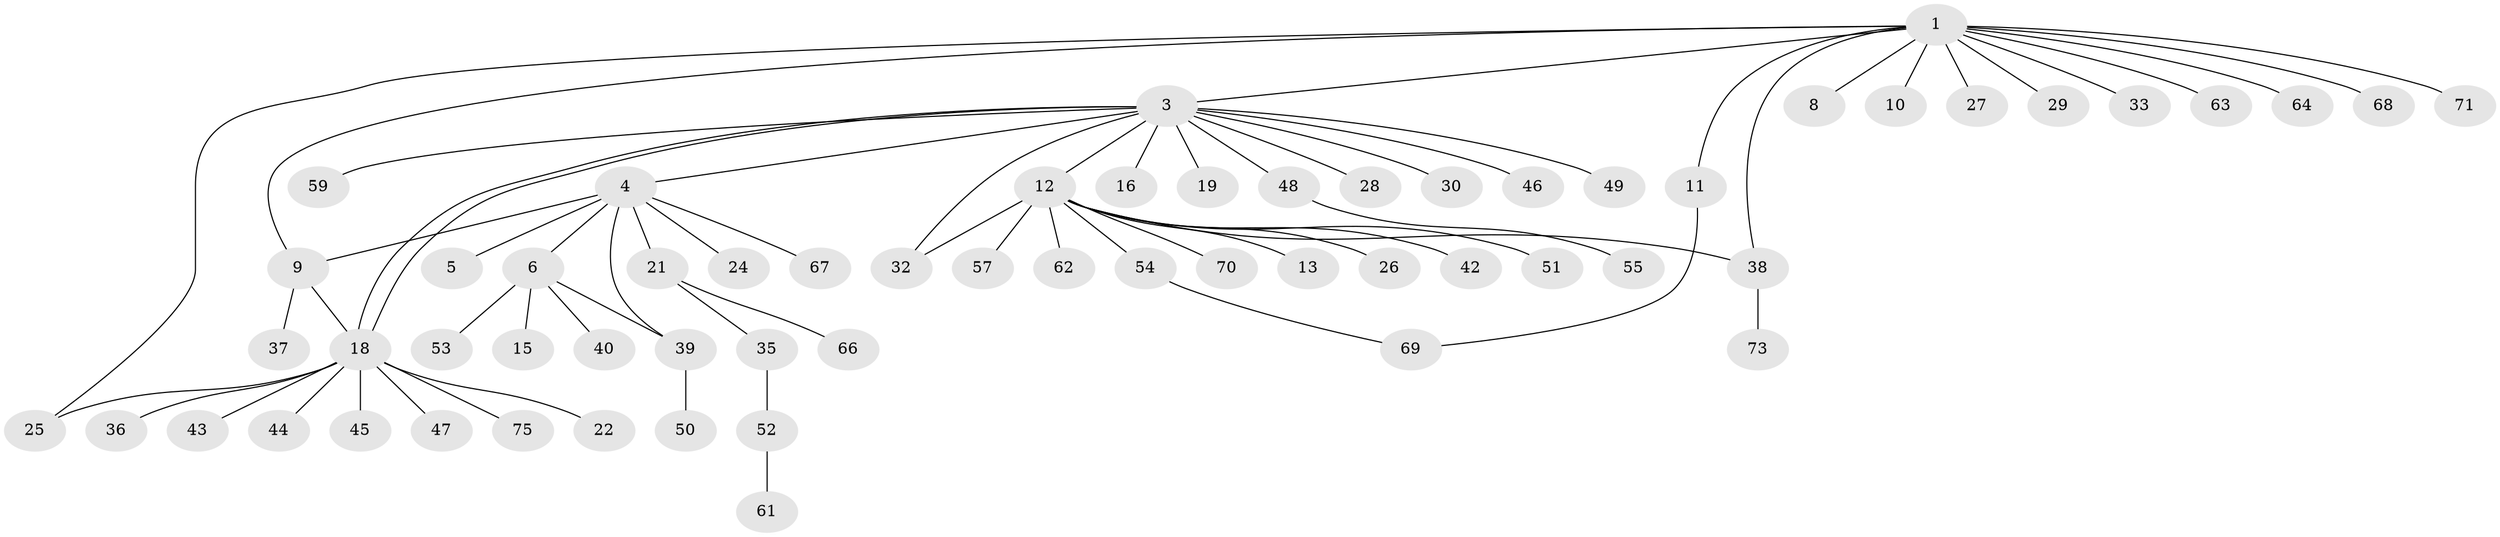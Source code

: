 // original degree distribution, {11: 0.013157894736842105, 5: 0.039473684210526314, 12: 0.02631578947368421, 9: 0.013157894736842105, 2: 0.14473684210526316, 1: 0.6447368421052632, 10: 0.013157894736842105, 4: 0.02631578947368421, 3: 0.07894736842105263}
// Generated by graph-tools (version 1.1) at 2025/41/03/06/25 10:41:49]
// undirected, 60 vertices, 67 edges
graph export_dot {
graph [start="1"]
  node [color=gray90,style=filled];
  1 [super="+2"];
  3 [super="+14"];
  4 [super="+20"];
  5 [super="+58"];
  6 [super="+7"];
  8;
  9 [super="+17"];
  10;
  11;
  12 [super="+34"];
  13;
  15;
  16 [super="+23"];
  18 [super="+31"];
  19;
  21 [super="+41"];
  22;
  24;
  25 [super="+76"];
  26;
  27;
  28;
  29;
  30;
  32;
  33;
  35;
  36;
  37;
  38 [super="+60"];
  39 [super="+74"];
  40;
  42;
  43;
  44 [super="+56"];
  45;
  46;
  47;
  48;
  49;
  50;
  51;
  52 [super="+65"];
  53;
  54;
  55;
  57;
  59;
  61;
  62;
  63;
  64;
  66;
  67;
  68;
  69 [super="+72"];
  70;
  71;
  73;
  75;
  1 -- 8;
  1 -- 9;
  1 -- 10;
  1 -- 25;
  1 -- 29;
  1 -- 33;
  1 -- 38;
  1 -- 63;
  1 -- 68;
  1 -- 71;
  1 -- 64;
  1 -- 3;
  1 -- 27;
  1 -- 11;
  3 -- 4;
  3 -- 12;
  3 -- 18;
  3 -- 18;
  3 -- 28;
  3 -- 30;
  3 -- 32;
  3 -- 46;
  3 -- 48;
  3 -- 49;
  3 -- 16;
  3 -- 59;
  3 -- 19;
  4 -- 5;
  4 -- 6;
  4 -- 9;
  4 -- 21;
  4 -- 24;
  4 -- 67;
  4 -- 39;
  6 -- 39;
  6 -- 40;
  6 -- 53;
  6 -- 15;
  9 -- 18;
  9 -- 37;
  11 -- 69;
  12 -- 13;
  12 -- 26;
  12 -- 32;
  12 -- 42;
  12 -- 51;
  12 -- 54;
  12 -- 57;
  12 -- 70;
  12 -- 62;
  12 -- 38;
  18 -- 22;
  18 -- 25;
  18 -- 36;
  18 -- 43;
  18 -- 44;
  18 -- 45;
  18 -- 47;
  18 -- 75;
  21 -- 35;
  21 -- 66;
  35 -- 52;
  38 -- 73;
  39 -- 50;
  48 -- 55;
  52 -- 61;
  54 -- 69;
}
